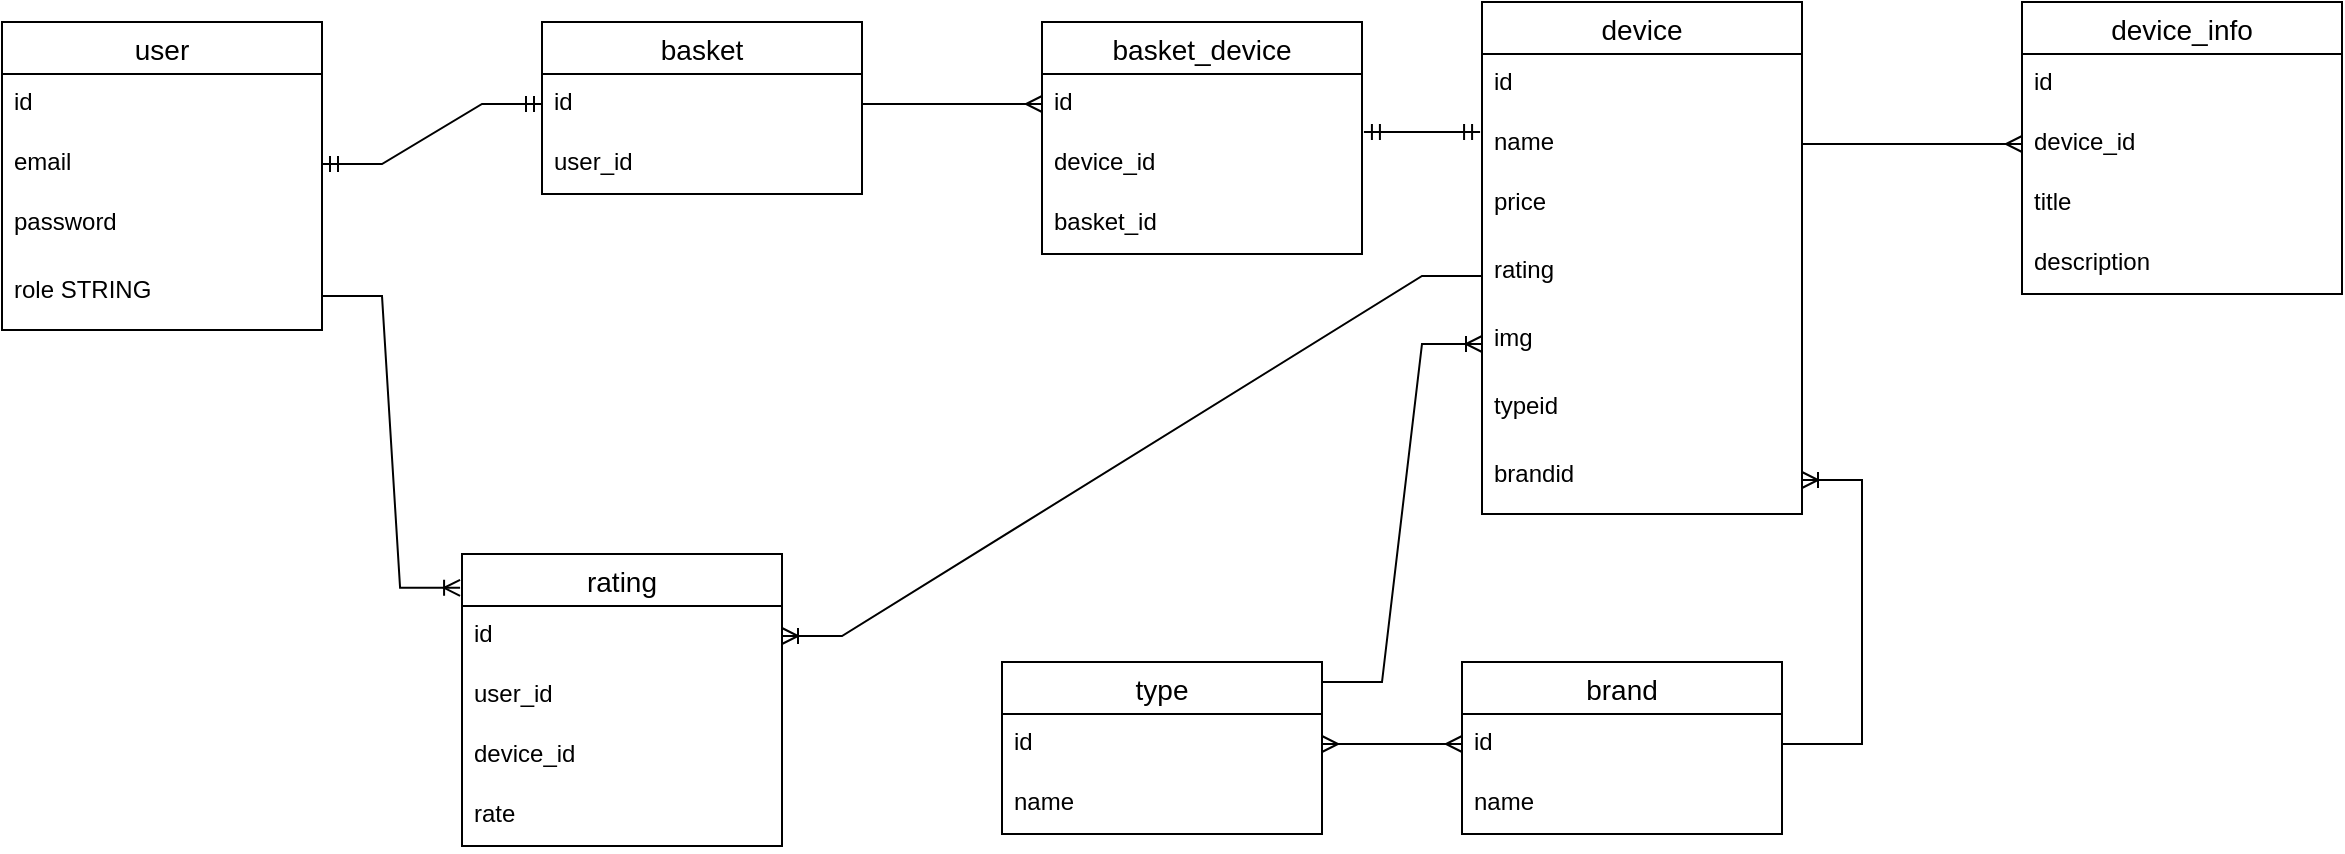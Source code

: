 <mxfile version="20.7.4" type="device"><diagram id="MKfvKWZIQ4nD0yNI86bO" name="Страница 1"><mxGraphModel dx="718" dy="757" grid="1" gridSize="10" guides="1" tooltips="1" connect="1" arrows="1" fold="1" page="1" pageScale="1" pageWidth="827" pageHeight="1169" math="0" shadow="0"><root><mxCell id="0"/><mxCell id="1" parent="0"/><mxCell id="CGFolJELphr8W6Im1eYw-1" value="user" style="swimlane;fontStyle=0;childLayout=stackLayout;horizontal=1;startSize=26;horizontalStack=0;resizeParent=1;resizeParentMax=0;resizeLast=0;collapsible=1;marginBottom=0;align=center;fontSize=14;" vertex="1" parent="1"><mxGeometry x="50" y="340" width="160" height="154" as="geometry"/></mxCell><mxCell id="CGFolJELphr8W6Im1eYw-2" value="id" style="text;strokeColor=none;fillColor=none;spacingLeft=4;spacingRight=4;overflow=hidden;rotatable=0;points=[[0,0.5],[1,0.5]];portConstraint=eastwest;fontSize=12;" vertex="1" parent="CGFolJELphr8W6Im1eYw-1"><mxGeometry y="26" width="160" height="30" as="geometry"/></mxCell><mxCell id="CGFolJELphr8W6Im1eYw-3" value="email" style="text;strokeColor=none;fillColor=none;spacingLeft=4;spacingRight=4;overflow=hidden;rotatable=0;points=[[0,0.5],[1,0.5]];portConstraint=eastwest;fontSize=12;" vertex="1" parent="CGFolJELphr8W6Im1eYw-1"><mxGeometry y="56" width="160" height="30" as="geometry"/></mxCell><mxCell id="CGFolJELphr8W6Im1eYw-4" value="password" style="text;strokeColor=none;fillColor=none;spacingLeft=4;spacingRight=4;overflow=hidden;rotatable=0;points=[[0,0.5],[1,0.5]];portConstraint=eastwest;fontSize=12;" vertex="1" parent="CGFolJELphr8W6Im1eYw-1"><mxGeometry y="86" width="160" height="34" as="geometry"/></mxCell><mxCell id="CGFolJELphr8W6Im1eYw-5" value="role STRING" style="text;strokeColor=none;fillColor=none;spacingLeft=4;spacingRight=4;overflow=hidden;rotatable=0;points=[[0,0.5],[1,0.5]];portConstraint=eastwest;fontSize=12;" vertex="1" parent="CGFolJELphr8W6Im1eYw-1"><mxGeometry y="120" width="160" height="34" as="geometry"/></mxCell><mxCell id="CGFolJELphr8W6Im1eYw-7" value="basket" style="swimlane;fontStyle=0;childLayout=stackLayout;horizontal=1;startSize=26;horizontalStack=0;resizeParent=1;resizeParentMax=0;resizeLast=0;collapsible=1;marginBottom=0;align=center;fontSize=14;" vertex="1" parent="1"><mxGeometry x="320" y="340" width="160" height="86" as="geometry"/></mxCell><mxCell id="CGFolJELphr8W6Im1eYw-8" value="id" style="text;strokeColor=none;fillColor=none;spacingLeft=4;spacingRight=4;overflow=hidden;rotatable=0;points=[[0,0.5],[1,0.5]];portConstraint=eastwest;fontSize=12;" vertex="1" parent="CGFolJELphr8W6Im1eYw-7"><mxGeometry y="26" width="160" height="30" as="geometry"/></mxCell><mxCell id="CGFolJELphr8W6Im1eYw-9" value="user_id" style="text;strokeColor=none;fillColor=none;spacingLeft=4;spacingRight=4;overflow=hidden;rotatable=0;points=[[0,0.5],[1,0.5]];portConstraint=eastwest;fontSize=12;" vertex="1" parent="CGFolJELphr8W6Im1eYw-7"><mxGeometry y="56" width="160" height="30" as="geometry"/></mxCell><mxCell id="CGFolJELphr8W6Im1eYw-12" value="" style="edgeStyle=entityRelationEdgeStyle;fontSize=12;html=1;endArrow=ERmandOne;startArrow=ERmandOne;rounded=0;exitX=1;exitY=0.5;exitDx=0;exitDy=0;" edge="1" parent="1" source="CGFolJELphr8W6Im1eYw-3" target="CGFolJELphr8W6Im1eYw-8"><mxGeometry width="100" height="100" relative="1" as="geometry"><mxPoint x="200" y="440" as="sourcePoint"/><mxPoint x="300" y="340" as="targetPoint"/></mxGeometry></mxCell><mxCell id="CGFolJELphr8W6Im1eYw-14" value="device" style="swimlane;fontStyle=0;childLayout=stackLayout;horizontal=1;startSize=26;horizontalStack=0;resizeParent=1;resizeParentMax=0;resizeLast=0;collapsible=1;marginBottom=0;align=center;fontSize=14;" vertex="1" parent="1"><mxGeometry x="790" y="330" width="160" height="256" as="geometry"/></mxCell><mxCell id="CGFolJELphr8W6Im1eYw-15" value="id" style="text;strokeColor=none;fillColor=none;spacingLeft=4;spacingRight=4;overflow=hidden;rotatable=0;points=[[0,0.5],[1,0.5]];portConstraint=eastwest;fontSize=12;" vertex="1" parent="CGFolJELphr8W6Im1eYw-14"><mxGeometry y="26" width="160" height="30" as="geometry"/></mxCell><mxCell id="CGFolJELphr8W6Im1eYw-16" value="name" style="text;strokeColor=none;fillColor=none;spacingLeft=4;spacingRight=4;overflow=hidden;rotatable=0;points=[[0,0.5],[1,0.5]];portConstraint=eastwest;fontSize=12;" vertex="1" parent="CGFolJELphr8W6Im1eYw-14"><mxGeometry y="56" width="160" height="30" as="geometry"/></mxCell><mxCell id="CGFolJELphr8W6Im1eYw-17" value="price" style="text;strokeColor=none;fillColor=none;spacingLeft=4;spacingRight=4;overflow=hidden;rotatable=0;points=[[0,0.5],[1,0.5]];portConstraint=eastwest;fontSize=12;" vertex="1" parent="CGFolJELphr8W6Im1eYw-14"><mxGeometry y="86" width="160" height="34" as="geometry"/></mxCell><mxCell id="CGFolJELphr8W6Im1eYw-18" value="rating" style="text;strokeColor=none;fillColor=none;spacingLeft=4;spacingRight=4;overflow=hidden;rotatable=0;points=[[0,0.5],[1,0.5]];portConstraint=eastwest;fontSize=12;" vertex="1" parent="CGFolJELphr8W6Im1eYw-14"><mxGeometry y="120" width="160" height="34" as="geometry"/></mxCell><mxCell id="CGFolJELphr8W6Im1eYw-19" value="img" style="text;strokeColor=none;fillColor=none;spacingLeft=4;spacingRight=4;overflow=hidden;rotatable=0;points=[[0,0.5],[1,0.5]];portConstraint=eastwest;fontSize=12;" vertex="1" parent="CGFolJELphr8W6Im1eYw-14"><mxGeometry y="154" width="160" height="34" as="geometry"/></mxCell><mxCell id="CGFolJELphr8W6Im1eYw-20" value="typeid" style="text;strokeColor=none;fillColor=none;spacingLeft=4;spacingRight=4;overflow=hidden;rotatable=0;points=[[0,0.5],[1,0.5]];portConstraint=eastwest;fontSize=12;" vertex="1" parent="CGFolJELphr8W6Im1eYw-14"><mxGeometry y="188" width="160" height="34" as="geometry"/></mxCell><mxCell id="CGFolJELphr8W6Im1eYw-21" value="brandid" style="text;strokeColor=none;fillColor=none;spacingLeft=4;spacingRight=4;overflow=hidden;rotatable=0;points=[[0,0.5],[1,0.5]];portConstraint=eastwest;fontSize=12;" vertex="1" parent="CGFolJELphr8W6Im1eYw-14"><mxGeometry y="222" width="160" height="34" as="geometry"/></mxCell><mxCell id="CGFolJELphr8W6Im1eYw-22" value="type" style="swimlane;fontStyle=0;childLayout=stackLayout;horizontal=1;startSize=26;horizontalStack=0;resizeParent=1;resizeParentMax=0;resizeLast=0;collapsible=1;marginBottom=0;align=center;fontSize=14;" vertex="1" parent="1"><mxGeometry x="550" y="660" width="160" height="86" as="geometry"/></mxCell><mxCell id="CGFolJELphr8W6Im1eYw-23" value="id" style="text;strokeColor=none;fillColor=none;spacingLeft=4;spacingRight=4;overflow=hidden;rotatable=0;points=[[0,0.5],[1,0.5]];portConstraint=eastwest;fontSize=12;" vertex="1" parent="CGFolJELphr8W6Im1eYw-22"><mxGeometry y="26" width="160" height="30" as="geometry"/></mxCell><mxCell id="CGFolJELphr8W6Im1eYw-24" value="name" style="text;strokeColor=none;fillColor=none;spacingLeft=4;spacingRight=4;overflow=hidden;rotatable=0;points=[[0,0.5],[1,0.5]];portConstraint=eastwest;fontSize=12;" vertex="1" parent="CGFolJELphr8W6Im1eYw-22"><mxGeometry y="56" width="160" height="30" as="geometry"/></mxCell><mxCell id="CGFolJELphr8W6Im1eYw-26" value="brand" style="swimlane;fontStyle=0;childLayout=stackLayout;horizontal=1;startSize=26;horizontalStack=0;resizeParent=1;resizeParentMax=0;resizeLast=0;collapsible=1;marginBottom=0;align=center;fontSize=14;" vertex="1" parent="1"><mxGeometry x="780" y="660" width="160" height="86" as="geometry"/></mxCell><mxCell id="CGFolJELphr8W6Im1eYw-27" value="id" style="text;strokeColor=none;fillColor=none;spacingLeft=4;spacingRight=4;overflow=hidden;rotatable=0;points=[[0,0.5],[1,0.5]];portConstraint=eastwest;fontSize=12;" vertex="1" parent="CGFolJELphr8W6Im1eYw-26"><mxGeometry y="26" width="160" height="30" as="geometry"/></mxCell><mxCell id="CGFolJELphr8W6Im1eYw-28" value="name" style="text;strokeColor=none;fillColor=none;spacingLeft=4;spacingRight=4;overflow=hidden;rotatable=0;points=[[0,0.5],[1,0.5]];portConstraint=eastwest;fontSize=12;" vertex="1" parent="CGFolJELphr8W6Im1eYw-26"><mxGeometry y="56" width="160" height="30" as="geometry"/></mxCell><mxCell id="CGFolJELphr8W6Im1eYw-30" value="" style="edgeStyle=entityRelationEdgeStyle;fontSize=12;html=1;endArrow=ERoneToMany;rounded=0;entryX=0;entryY=0.5;entryDx=0;entryDy=0;" edge="1" parent="1" target="CGFolJELphr8W6Im1eYw-19"><mxGeometry width="100" height="100" relative="1" as="geometry"><mxPoint x="710" y="670" as="sourcePoint"/><mxPoint x="630" y="520" as="targetPoint"/></mxGeometry></mxCell><mxCell id="CGFolJELphr8W6Im1eYw-31" value="" style="edgeStyle=entityRelationEdgeStyle;fontSize=12;html=1;endArrow=ERoneToMany;rounded=0;exitX=1;exitY=0.5;exitDx=0;exitDy=0;" edge="1" parent="1" source="CGFolJELphr8W6Im1eYw-27" target="CGFolJELphr8W6Im1eYw-21"><mxGeometry width="100" height="100" relative="1" as="geometry"><mxPoint x="890" y="720" as="sourcePoint"/><mxPoint x="990" y="620" as="targetPoint"/></mxGeometry></mxCell><mxCell id="CGFolJELphr8W6Im1eYw-32" value="" style="edgeStyle=entityRelationEdgeStyle;fontSize=12;html=1;endArrow=ERmany;startArrow=ERmany;rounded=0;exitX=1;exitY=0.5;exitDx=0;exitDy=0;entryX=0;entryY=0.5;entryDx=0;entryDy=0;" edge="1" parent="1" source="CGFolJELphr8W6Im1eYw-23" target="CGFolJELphr8W6Im1eYw-27"><mxGeometry x="-1" y="-256" width="100" height="100" relative="1" as="geometry"><mxPoint x="590" y="670" as="sourcePoint"/><mxPoint x="690" y="672.5" as="targetPoint"/><mxPoint x="-130" y="-36" as="offset"/></mxGeometry></mxCell><mxCell id="CGFolJELphr8W6Im1eYw-33" value="device_info" style="swimlane;fontStyle=0;childLayout=stackLayout;horizontal=1;startSize=26;horizontalStack=0;resizeParent=1;resizeParentMax=0;resizeLast=0;collapsible=1;marginBottom=0;align=center;fontSize=14;" vertex="1" parent="1"><mxGeometry x="1060" y="330" width="160" height="146" as="geometry"/></mxCell><mxCell id="CGFolJELphr8W6Im1eYw-34" value="id" style="text;strokeColor=none;fillColor=none;spacingLeft=4;spacingRight=4;overflow=hidden;rotatable=0;points=[[0,0.5],[1,0.5]];portConstraint=eastwest;fontSize=12;" vertex="1" parent="CGFolJELphr8W6Im1eYw-33"><mxGeometry y="26" width="160" height="30" as="geometry"/></mxCell><mxCell id="CGFolJELphr8W6Im1eYw-35" value="device_id" style="text;strokeColor=none;fillColor=none;spacingLeft=4;spacingRight=4;overflow=hidden;rotatable=0;points=[[0,0.5],[1,0.5]];portConstraint=eastwest;fontSize=12;" vertex="1" parent="CGFolJELphr8W6Im1eYw-33"><mxGeometry y="56" width="160" height="30" as="geometry"/></mxCell><mxCell id="CGFolJELphr8W6Im1eYw-36" value="title" style="text;strokeColor=none;fillColor=none;spacingLeft=4;spacingRight=4;overflow=hidden;rotatable=0;points=[[0,0.5],[1,0.5]];portConstraint=eastwest;fontSize=12;" vertex="1" parent="CGFolJELphr8W6Im1eYw-33"><mxGeometry y="86" width="160" height="30" as="geometry"/></mxCell><mxCell id="CGFolJELphr8W6Im1eYw-37" value="description" style="text;strokeColor=none;fillColor=none;spacingLeft=4;spacingRight=4;overflow=hidden;rotatable=0;points=[[0,0.5],[1,0.5]];portConstraint=eastwest;fontSize=12;" vertex="1" parent="CGFolJELphr8W6Im1eYw-33"><mxGeometry y="116" width="160" height="30" as="geometry"/></mxCell><mxCell id="CGFolJELphr8W6Im1eYw-38" value="" style="edgeStyle=entityRelationEdgeStyle;fontSize=12;html=1;endArrow=ERmany;rounded=0;entryX=0;entryY=0.5;entryDx=0;entryDy=0;" edge="1" parent="1" source="CGFolJELphr8W6Im1eYw-16" target="CGFolJELphr8W6Im1eYw-35"><mxGeometry width="100" height="100" relative="1" as="geometry"><mxPoint x="950" y="501" as="sourcePoint"/><mxPoint x="1091.421" y="401" as="targetPoint"/></mxGeometry></mxCell><mxCell id="CGFolJELphr8W6Im1eYw-39" value="basket_device" style="swimlane;fontStyle=0;childLayout=stackLayout;horizontal=1;startSize=26;horizontalStack=0;resizeParent=1;resizeParentMax=0;resizeLast=0;collapsible=1;marginBottom=0;align=center;fontSize=14;" vertex="1" parent="1"><mxGeometry x="570" y="340" width="160" height="116" as="geometry"/></mxCell><mxCell id="CGFolJELphr8W6Im1eYw-40" value="id" style="text;strokeColor=none;fillColor=none;spacingLeft=4;spacingRight=4;overflow=hidden;rotatable=0;points=[[0,0.5],[1,0.5]];portConstraint=eastwest;fontSize=12;" vertex="1" parent="CGFolJELphr8W6Im1eYw-39"><mxGeometry y="26" width="160" height="30" as="geometry"/></mxCell><mxCell id="CGFolJELphr8W6Im1eYw-41" value="device_id" style="text;strokeColor=none;fillColor=none;spacingLeft=4;spacingRight=4;overflow=hidden;rotatable=0;points=[[0,0.5],[1,0.5]];portConstraint=eastwest;fontSize=12;" vertex="1" parent="CGFolJELphr8W6Im1eYw-39"><mxGeometry y="56" width="160" height="30" as="geometry"/></mxCell><mxCell id="CGFolJELphr8W6Im1eYw-42" value="basket_id" style="text;strokeColor=none;fillColor=none;spacingLeft=4;spacingRight=4;overflow=hidden;rotatable=0;points=[[0,0.5],[1,0.5]];portConstraint=eastwest;fontSize=12;" vertex="1" parent="CGFolJELphr8W6Im1eYw-39"><mxGeometry y="86" width="160" height="30" as="geometry"/></mxCell><mxCell id="CGFolJELphr8W6Im1eYw-43" value="" style="edgeStyle=entityRelationEdgeStyle;fontSize=12;html=1;endArrow=ERmany;rounded=0;exitX=1;exitY=0.5;exitDx=0;exitDy=0;entryX=0;entryY=0.5;entryDx=0;entryDy=0;" edge="1" parent="1" source="CGFolJELphr8W6Im1eYw-8" target="CGFolJELphr8W6Im1eYw-40"><mxGeometry width="100" height="100" relative="1" as="geometry"><mxPoint x="490" y="480" as="sourcePoint"/><mxPoint x="590" y="380" as="targetPoint"/></mxGeometry></mxCell><mxCell id="CGFolJELphr8W6Im1eYw-44" value="" style="edgeStyle=entityRelationEdgeStyle;fontSize=12;html=1;endArrow=ERmandOne;startArrow=ERmandOne;rounded=0;entryX=-0.006;entryY=0.3;entryDx=0;entryDy=0;entryPerimeter=0;exitX=1.006;exitY=0.967;exitDx=0;exitDy=0;exitPerimeter=0;" edge="1" parent="1" source="CGFolJELphr8W6Im1eYw-40" target="CGFolJELphr8W6Im1eYw-16"><mxGeometry width="100" height="100" relative="1" as="geometry"><mxPoint x="730" y="490" as="sourcePoint"/><mxPoint x="830" y="390" as="targetPoint"/></mxGeometry></mxCell><mxCell id="CGFolJELphr8W6Im1eYw-45" value="rating" style="swimlane;fontStyle=0;childLayout=stackLayout;horizontal=1;startSize=26;horizontalStack=0;resizeParent=1;resizeParentMax=0;resizeLast=0;collapsible=1;marginBottom=0;align=center;fontSize=14;" vertex="1" parent="1"><mxGeometry x="280" y="606" width="160" height="146" as="geometry"/></mxCell><mxCell id="CGFolJELphr8W6Im1eYw-46" value="id" style="text;strokeColor=none;fillColor=none;spacingLeft=4;spacingRight=4;overflow=hidden;rotatable=0;points=[[0,0.5],[1,0.5]];portConstraint=eastwest;fontSize=12;" vertex="1" parent="CGFolJELphr8W6Im1eYw-45"><mxGeometry y="26" width="160" height="30" as="geometry"/></mxCell><mxCell id="CGFolJELphr8W6Im1eYw-47" value="user_id" style="text;strokeColor=none;fillColor=none;spacingLeft=4;spacingRight=4;overflow=hidden;rotatable=0;points=[[0,0.5],[1,0.5]];portConstraint=eastwest;fontSize=12;" vertex="1" parent="CGFolJELphr8W6Im1eYw-45"><mxGeometry y="56" width="160" height="30" as="geometry"/></mxCell><mxCell id="CGFolJELphr8W6Im1eYw-48" value="device_id" style="text;strokeColor=none;fillColor=none;spacingLeft=4;spacingRight=4;overflow=hidden;rotatable=0;points=[[0,0.5],[1,0.5]];portConstraint=eastwest;fontSize=12;" vertex="1" parent="CGFolJELphr8W6Im1eYw-45"><mxGeometry y="86" width="160" height="30" as="geometry"/></mxCell><mxCell id="CGFolJELphr8W6Im1eYw-49" value="rate" style="text;strokeColor=none;fillColor=none;spacingLeft=4;spacingRight=4;overflow=hidden;rotatable=0;points=[[0,0.5],[1,0.5]];portConstraint=eastwest;fontSize=12;" vertex="1" parent="CGFolJELphr8W6Im1eYw-45"><mxGeometry y="116" width="160" height="30" as="geometry"/></mxCell><mxCell id="CGFolJELphr8W6Im1eYw-51" value="" style="edgeStyle=entityRelationEdgeStyle;fontSize=12;html=1;endArrow=ERoneToMany;rounded=0;entryX=-0.006;entryY=0.116;entryDx=0;entryDy=0;entryPerimeter=0;" edge="1" parent="1" source="CGFolJELphr8W6Im1eYw-5" target="CGFolJELphr8W6Im1eYw-45"><mxGeometry width="100" height="100" relative="1" as="geometry"><mxPoint x="150" y="640" as="sourcePoint"/><mxPoint x="250" y="540" as="targetPoint"/></mxGeometry></mxCell><mxCell id="CGFolJELphr8W6Im1eYw-53" value="" style="edgeStyle=entityRelationEdgeStyle;fontSize=12;html=1;endArrow=ERoneToMany;rounded=0;exitX=0;exitY=0.5;exitDx=0;exitDy=0;entryX=1;entryY=0.5;entryDx=0;entryDy=0;" edge="1" parent="1" source="CGFolJELphr8W6Im1eYw-18" target="CGFolJELphr8W6Im1eYw-46"><mxGeometry width="100" height="100" relative="1" as="geometry"><mxPoint x="530" y="620" as="sourcePoint"/><mxPoint x="630" y="520" as="targetPoint"/></mxGeometry></mxCell></root></mxGraphModel></diagram></mxfile>
